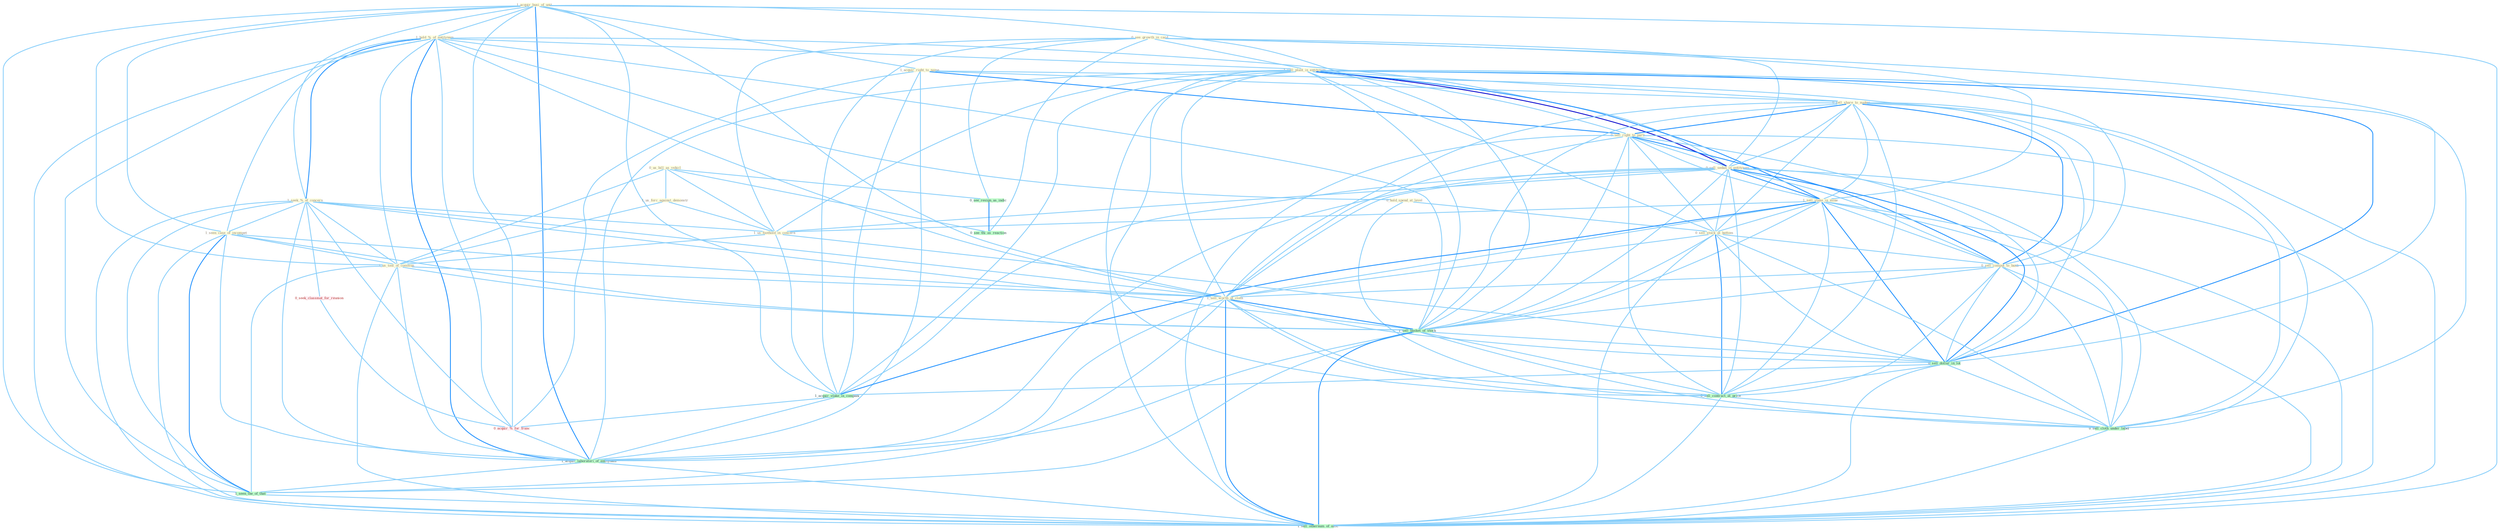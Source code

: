 Graph G{ 
    node
    [shape=polygon,style=filled,width=.5,height=.06,color="#BDFCC9",fixedsize=true,fontsize=4,
    fontcolor="#2f4f4f"];
    {node
    [color="#ffffe0", fontcolor="#8b7d6b"] "1_acquir_busi_of_unit " "0_see_growth_in_card " "0_us_bill_as_vehicl " "1_acquir_right_to_name " "1_hold_%_of_entitynam " "1_seek_%_of_concern " "1_us_forc_against_demonstr " "1_sell_plant_in_entitynam " "0_sell_share_to_maker " "0_sell_right_to_parti " "0_hold_spend_at_level " "1_seen_case_of_incompet " "0_sell_sedan_in_entitynam " "1_sell_stake_in_mine " "0_sell_stock_at_bottom " "1_us_foothold_in_concern " "1_us_tool_of_commun " "0_sell_comput_to_bank " "1_sell_worth_of_cloth "}
{node [color="#fff0f5", fontcolor="#b22222"] "0_seek_classmat_for_reunion " "0_acquir_%_for_franc "}
edge [color="#B0E2FF"];

	"1_acquir_busi_of_unit " -- "1_acquir_right_to_name " [w="1", color="#87cefa" ];
	"1_acquir_busi_of_unit " -- "1_hold_%_of_entitynam " [w="1", color="#87cefa" ];
	"1_acquir_busi_of_unit " -- "1_seek_%_of_concern " [w="1", color="#87cefa" ];
	"1_acquir_busi_of_unit " -- "1_seen_case_of_incompet " [w="1", color="#87cefa" ];
	"1_acquir_busi_of_unit " -- "1_us_tool_of_commun " [w="1", color="#87cefa" ];
	"1_acquir_busi_of_unit " -- "1_sell_worth_of_cloth " [w="1", color="#87cefa" ];
	"1_acquir_busi_of_unit " -- "1_sell_basket_of_stock " [w="1", color="#87cefa" ];
	"1_acquir_busi_of_unit " -- "1_acquir_stake_in_compani " [w="1", color="#87cefa" ];
	"1_acquir_busi_of_unit " -- "0_acquir_%_for_franc " [w="1", color="#87cefa" ];
	"1_acquir_busi_of_unit " -- "1_acquir_laboratori_of_entitynam " [w="2", color="#1e90ff" , len=0.8];
	"1_acquir_busi_of_unit " -- "1_seen_the_of_that " [w="1", color="#87cefa" ];
	"1_acquir_busi_of_unit " -- "1_sell_othernum_of_offic " [w="1", color="#87cefa" ];
	"0_see_growth_in_card " -- "1_sell_plant_in_entitynam " [w="1", color="#87cefa" ];
	"0_see_growth_in_card " -- "0_sell_sedan_in_entitynam " [w="1", color="#87cefa" ];
	"0_see_growth_in_card " -- "1_sell_stake_in_mine " [w="1", color="#87cefa" ];
	"0_see_growth_in_card " -- "1_us_foothold_in_concern " [w="1", color="#87cefa" ];
	"0_see_growth_in_card " -- "0_sell_dollar_in_lot " [w="1", color="#87cefa" ];
	"0_see_growth_in_card " -- "0_see_resign_as_indic " [w="1", color="#87cefa" ];
	"0_see_growth_in_card " -- "1_acquir_stake_in_compani " [w="1", color="#87cefa" ];
	"0_see_growth_in_card " -- "0_see_thi_as_reaction " [w="1", color="#87cefa" ];
	"0_us_bill_as_vehicl " -- "1_us_forc_against_demonstr " [w="1", color="#87cefa" ];
	"0_us_bill_as_vehicl " -- "1_us_foothold_in_concern " [w="1", color="#87cefa" ];
	"0_us_bill_as_vehicl " -- "1_us_tool_of_commun " [w="1", color="#87cefa" ];
	"0_us_bill_as_vehicl " -- "0_see_resign_as_indic " [w="1", color="#87cefa" ];
	"0_us_bill_as_vehicl " -- "0_see_thi_as_reaction " [w="1", color="#87cefa" ];
	"1_acquir_right_to_name " -- "0_sell_share_to_maker " [w="1", color="#87cefa" ];
	"1_acquir_right_to_name " -- "0_sell_right_to_parti " [w="2", color="#1e90ff" , len=0.8];
	"1_acquir_right_to_name " -- "0_sell_comput_to_bank " [w="1", color="#87cefa" ];
	"1_acquir_right_to_name " -- "1_acquir_stake_in_compani " [w="1", color="#87cefa" ];
	"1_acquir_right_to_name " -- "0_acquir_%_for_franc " [w="1", color="#87cefa" ];
	"1_acquir_right_to_name " -- "1_acquir_laboratori_of_entitynam " [w="1", color="#87cefa" ];
	"1_hold_%_of_entitynam " -- "1_seek_%_of_concern " [w="2", color="#1e90ff" , len=0.8];
	"1_hold_%_of_entitynam " -- "1_sell_plant_in_entitynam " [w="1", color="#87cefa" ];
	"1_hold_%_of_entitynam " -- "0_hold_spend_at_level " [w="1", color="#87cefa" ];
	"1_hold_%_of_entitynam " -- "1_seen_case_of_incompet " [w="1", color="#87cefa" ];
	"1_hold_%_of_entitynam " -- "0_sell_sedan_in_entitynam " [w="1", color="#87cefa" ];
	"1_hold_%_of_entitynam " -- "1_us_tool_of_commun " [w="1", color="#87cefa" ];
	"1_hold_%_of_entitynam " -- "1_sell_worth_of_cloth " [w="1", color="#87cefa" ];
	"1_hold_%_of_entitynam " -- "1_sell_basket_of_stock " [w="1", color="#87cefa" ];
	"1_hold_%_of_entitynam " -- "0_acquir_%_for_franc " [w="1", color="#87cefa" ];
	"1_hold_%_of_entitynam " -- "1_acquir_laboratori_of_entitynam " [w="2", color="#1e90ff" , len=0.8];
	"1_hold_%_of_entitynam " -- "1_seen_the_of_that " [w="1", color="#87cefa" ];
	"1_hold_%_of_entitynam " -- "1_sell_othernum_of_offic " [w="1", color="#87cefa" ];
	"1_seek_%_of_concern " -- "1_seen_case_of_incompet " [w="1", color="#87cefa" ];
	"1_seek_%_of_concern " -- "1_us_foothold_in_concern " [w="1", color="#87cefa" ];
	"1_seek_%_of_concern " -- "1_us_tool_of_commun " [w="1", color="#87cefa" ];
	"1_seek_%_of_concern " -- "1_sell_worth_of_cloth " [w="1", color="#87cefa" ];
	"1_seek_%_of_concern " -- "0_seek_classmat_for_reunion " [w="1", color="#87cefa" ];
	"1_seek_%_of_concern " -- "1_sell_basket_of_stock " [w="1", color="#87cefa" ];
	"1_seek_%_of_concern " -- "0_acquir_%_for_franc " [w="1", color="#87cefa" ];
	"1_seek_%_of_concern " -- "1_acquir_laboratori_of_entitynam " [w="1", color="#87cefa" ];
	"1_seek_%_of_concern " -- "1_seen_the_of_that " [w="1", color="#87cefa" ];
	"1_seek_%_of_concern " -- "1_sell_othernum_of_offic " [w="1", color="#87cefa" ];
	"1_us_forc_against_demonstr " -- "1_us_foothold_in_concern " [w="1", color="#87cefa" ];
	"1_us_forc_against_demonstr " -- "1_us_tool_of_commun " [w="1", color="#87cefa" ];
	"1_sell_plant_in_entitynam " -- "0_sell_share_to_maker " [w="1", color="#87cefa" ];
	"1_sell_plant_in_entitynam " -- "0_sell_right_to_parti " [w="1", color="#87cefa" ];
	"1_sell_plant_in_entitynam " -- "0_sell_sedan_in_entitynam " [w="3", color="#0000cd" , len=0.6];
	"1_sell_plant_in_entitynam " -- "1_sell_stake_in_mine " [w="2", color="#1e90ff" , len=0.8];
	"1_sell_plant_in_entitynam " -- "0_sell_stock_at_bottom " [w="1", color="#87cefa" ];
	"1_sell_plant_in_entitynam " -- "1_us_foothold_in_concern " [w="1", color="#87cefa" ];
	"1_sell_plant_in_entitynam " -- "0_sell_comput_to_bank " [w="1", color="#87cefa" ];
	"1_sell_plant_in_entitynam " -- "1_sell_worth_of_cloth " [w="1", color="#87cefa" ];
	"1_sell_plant_in_entitynam " -- "1_sell_basket_of_stock " [w="1", color="#87cefa" ];
	"1_sell_plant_in_entitynam " -- "0_sell_dollar_in_lot " [w="2", color="#1e90ff" , len=0.8];
	"1_sell_plant_in_entitynam " -- "1_acquir_stake_in_compani " [w="1", color="#87cefa" ];
	"1_sell_plant_in_entitynam " -- "0_sell_contract_at_price " [w="1", color="#87cefa" ];
	"1_sell_plant_in_entitynam " -- "1_acquir_laboratori_of_entitynam " [w="1", color="#87cefa" ];
	"1_sell_plant_in_entitynam " -- "0_sell_cloth_under_label " [w="1", color="#87cefa" ];
	"1_sell_plant_in_entitynam " -- "1_sell_othernum_of_offic " [w="1", color="#87cefa" ];
	"0_sell_share_to_maker " -- "0_sell_right_to_parti " [w="2", color="#1e90ff" , len=0.8];
	"0_sell_share_to_maker " -- "0_sell_sedan_in_entitynam " [w="1", color="#87cefa" ];
	"0_sell_share_to_maker " -- "1_sell_stake_in_mine " [w="1", color="#87cefa" ];
	"0_sell_share_to_maker " -- "0_sell_stock_at_bottom " [w="1", color="#87cefa" ];
	"0_sell_share_to_maker " -- "0_sell_comput_to_bank " [w="2", color="#1e90ff" , len=0.8];
	"0_sell_share_to_maker " -- "1_sell_worth_of_cloth " [w="1", color="#87cefa" ];
	"0_sell_share_to_maker " -- "1_sell_basket_of_stock " [w="1", color="#87cefa" ];
	"0_sell_share_to_maker " -- "0_sell_dollar_in_lot " [w="1", color="#87cefa" ];
	"0_sell_share_to_maker " -- "0_sell_contract_at_price " [w="1", color="#87cefa" ];
	"0_sell_share_to_maker " -- "0_sell_cloth_under_label " [w="1", color="#87cefa" ];
	"0_sell_share_to_maker " -- "1_sell_othernum_of_offic " [w="1", color="#87cefa" ];
	"0_sell_right_to_parti " -- "0_sell_sedan_in_entitynam " [w="1", color="#87cefa" ];
	"0_sell_right_to_parti " -- "1_sell_stake_in_mine " [w="1", color="#87cefa" ];
	"0_sell_right_to_parti " -- "0_sell_stock_at_bottom " [w="1", color="#87cefa" ];
	"0_sell_right_to_parti " -- "0_sell_comput_to_bank " [w="2", color="#1e90ff" , len=0.8];
	"0_sell_right_to_parti " -- "1_sell_worth_of_cloth " [w="1", color="#87cefa" ];
	"0_sell_right_to_parti " -- "1_sell_basket_of_stock " [w="1", color="#87cefa" ];
	"0_sell_right_to_parti " -- "0_sell_dollar_in_lot " [w="1", color="#87cefa" ];
	"0_sell_right_to_parti " -- "0_sell_contract_at_price " [w="1", color="#87cefa" ];
	"0_sell_right_to_parti " -- "0_sell_cloth_under_label " [w="1", color="#87cefa" ];
	"0_sell_right_to_parti " -- "1_sell_othernum_of_offic " [w="1", color="#87cefa" ];
	"0_hold_spend_at_level " -- "0_sell_stock_at_bottom " [w="1", color="#87cefa" ];
	"0_hold_spend_at_level " -- "0_sell_contract_at_price " [w="1", color="#87cefa" ];
	"1_seen_case_of_incompet " -- "1_us_tool_of_commun " [w="1", color="#87cefa" ];
	"1_seen_case_of_incompet " -- "1_sell_worth_of_cloth " [w="1", color="#87cefa" ];
	"1_seen_case_of_incompet " -- "1_sell_basket_of_stock " [w="1", color="#87cefa" ];
	"1_seen_case_of_incompet " -- "1_acquir_laboratori_of_entitynam " [w="1", color="#87cefa" ];
	"1_seen_case_of_incompet " -- "1_seen_the_of_that " [w="2", color="#1e90ff" , len=0.8];
	"1_seen_case_of_incompet " -- "1_sell_othernum_of_offic " [w="1", color="#87cefa" ];
	"0_sell_sedan_in_entitynam " -- "1_sell_stake_in_mine " [w="2", color="#1e90ff" , len=0.8];
	"0_sell_sedan_in_entitynam " -- "0_sell_stock_at_bottom " [w="1", color="#87cefa" ];
	"0_sell_sedan_in_entitynam " -- "1_us_foothold_in_concern " [w="1", color="#87cefa" ];
	"0_sell_sedan_in_entitynam " -- "0_sell_comput_to_bank " [w="1", color="#87cefa" ];
	"0_sell_sedan_in_entitynam " -- "1_sell_worth_of_cloth " [w="1", color="#87cefa" ];
	"0_sell_sedan_in_entitynam " -- "1_sell_basket_of_stock " [w="1", color="#87cefa" ];
	"0_sell_sedan_in_entitynam " -- "0_sell_dollar_in_lot " [w="2", color="#1e90ff" , len=0.8];
	"0_sell_sedan_in_entitynam " -- "1_acquir_stake_in_compani " [w="1", color="#87cefa" ];
	"0_sell_sedan_in_entitynam " -- "0_sell_contract_at_price " [w="1", color="#87cefa" ];
	"0_sell_sedan_in_entitynam " -- "1_acquir_laboratori_of_entitynam " [w="1", color="#87cefa" ];
	"0_sell_sedan_in_entitynam " -- "0_sell_cloth_under_label " [w="1", color="#87cefa" ];
	"0_sell_sedan_in_entitynam " -- "1_sell_othernum_of_offic " [w="1", color="#87cefa" ];
	"1_sell_stake_in_mine " -- "0_sell_stock_at_bottom " [w="1", color="#87cefa" ];
	"1_sell_stake_in_mine " -- "1_us_foothold_in_concern " [w="1", color="#87cefa" ];
	"1_sell_stake_in_mine " -- "0_sell_comput_to_bank " [w="1", color="#87cefa" ];
	"1_sell_stake_in_mine " -- "1_sell_worth_of_cloth " [w="1", color="#87cefa" ];
	"1_sell_stake_in_mine " -- "1_sell_basket_of_stock " [w="1", color="#87cefa" ];
	"1_sell_stake_in_mine " -- "0_sell_dollar_in_lot " [w="2", color="#1e90ff" , len=0.8];
	"1_sell_stake_in_mine " -- "1_acquir_stake_in_compani " [w="2", color="#1e90ff" , len=0.8];
	"1_sell_stake_in_mine " -- "0_sell_contract_at_price " [w="1", color="#87cefa" ];
	"1_sell_stake_in_mine " -- "0_sell_cloth_under_label " [w="1", color="#87cefa" ];
	"1_sell_stake_in_mine " -- "1_sell_othernum_of_offic " [w="1", color="#87cefa" ];
	"0_sell_stock_at_bottom " -- "0_sell_comput_to_bank " [w="1", color="#87cefa" ];
	"0_sell_stock_at_bottom " -- "1_sell_worth_of_cloth " [w="1", color="#87cefa" ];
	"0_sell_stock_at_bottom " -- "1_sell_basket_of_stock " [w="1", color="#87cefa" ];
	"0_sell_stock_at_bottom " -- "0_sell_dollar_in_lot " [w="1", color="#87cefa" ];
	"0_sell_stock_at_bottom " -- "0_sell_contract_at_price " [w="2", color="#1e90ff" , len=0.8];
	"0_sell_stock_at_bottom " -- "0_sell_cloth_under_label " [w="1", color="#87cefa" ];
	"0_sell_stock_at_bottom " -- "1_sell_othernum_of_offic " [w="1", color="#87cefa" ];
	"1_us_foothold_in_concern " -- "1_us_tool_of_commun " [w="1", color="#87cefa" ];
	"1_us_foothold_in_concern " -- "0_sell_dollar_in_lot " [w="1", color="#87cefa" ];
	"1_us_foothold_in_concern " -- "1_acquir_stake_in_compani " [w="1", color="#87cefa" ];
	"1_us_tool_of_commun " -- "1_sell_worth_of_cloth " [w="1", color="#87cefa" ];
	"1_us_tool_of_commun " -- "1_sell_basket_of_stock " [w="1", color="#87cefa" ];
	"1_us_tool_of_commun " -- "1_acquir_laboratori_of_entitynam " [w="1", color="#87cefa" ];
	"1_us_tool_of_commun " -- "1_seen_the_of_that " [w="1", color="#87cefa" ];
	"1_us_tool_of_commun " -- "1_sell_othernum_of_offic " [w="1", color="#87cefa" ];
	"0_sell_comput_to_bank " -- "1_sell_worth_of_cloth " [w="1", color="#87cefa" ];
	"0_sell_comput_to_bank " -- "1_sell_basket_of_stock " [w="1", color="#87cefa" ];
	"0_sell_comput_to_bank " -- "0_sell_dollar_in_lot " [w="1", color="#87cefa" ];
	"0_sell_comput_to_bank " -- "0_sell_contract_at_price " [w="1", color="#87cefa" ];
	"0_sell_comput_to_bank " -- "0_sell_cloth_under_label " [w="1", color="#87cefa" ];
	"0_sell_comput_to_bank " -- "1_sell_othernum_of_offic " [w="1", color="#87cefa" ];
	"1_sell_worth_of_cloth " -- "1_sell_basket_of_stock " [w="2", color="#1e90ff" , len=0.8];
	"1_sell_worth_of_cloth " -- "0_sell_dollar_in_lot " [w="1", color="#87cefa" ];
	"1_sell_worth_of_cloth " -- "0_sell_contract_at_price " [w="1", color="#87cefa" ];
	"1_sell_worth_of_cloth " -- "1_acquir_laboratori_of_entitynam " [w="1", color="#87cefa" ];
	"1_sell_worth_of_cloth " -- "0_sell_cloth_under_label " [w="1", color="#87cefa" ];
	"1_sell_worth_of_cloth " -- "1_seen_the_of_that " [w="1", color="#87cefa" ];
	"1_sell_worth_of_cloth " -- "1_sell_othernum_of_offic " [w="2", color="#1e90ff" , len=0.8];
	"0_seek_classmat_for_reunion " -- "0_acquir_%_for_franc " [w="1", color="#87cefa" ];
	"1_sell_basket_of_stock " -- "0_sell_dollar_in_lot " [w="1", color="#87cefa" ];
	"1_sell_basket_of_stock " -- "0_sell_contract_at_price " [w="1", color="#87cefa" ];
	"1_sell_basket_of_stock " -- "1_acquir_laboratori_of_entitynam " [w="1", color="#87cefa" ];
	"1_sell_basket_of_stock " -- "0_sell_cloth_under_label " [w="1", color="#87cefa" ];
	"1_sell_basket_of_stock " -- "1_seen_the_of_that " [w="1", color="#87cefa" ];
	"1_sell_basket_of_stock " -- "1_sell_othernum_of_offic " [w="2", color="#1e90ff" , len=0.8];
	"0_sell_dollar_in_lot " -- "1_acquir_stake_in_compani " [w="1", color="#87cefa" ];
	"0_sell_dollar_in_lot " -- "0_sell_contract_at_price " [w="1", color="#87cefa" ];
	"0_sell_dollar_in_lot " -- "0_sell_cloth_under_label " [w="1", color="#87cefa" ];
	"0_sell_dollar_in_lot " -- "1_sell_othernum_of_offic " [w="1", color="#87cefa" ];
	"0_see_resign_as_indic " -- "0_see_thi_as_reaction " [w="2", color="#1e90ff" , len=0.8];
	"1_acquir_stake_in_compani " -- "0_acquir_%_for_franc " [w="1", color="#87cefa" ];
	"1_acquir_stake_in_compani " -- "1_acquir_laboratori_of_entitynam " [w="1", color="#87cefa" ];
	"0_acquir_%_for_franc " -- "1_acquir_laboratori_of_entitynam " [w="1", color="#87cefa" ];
	"0_sell_contract_at_price " -- "0_sell_cloth_under_label " [w="1", color="#87cefa" ];
	"0_sell_contract_at_price " -- "1_sell_othernum_of_offic " [w="1", color="#87cefa" ];
	"1_acquir_laboratori_of_entitynam " -- "1_seen_the_of_that " [w="1", color="#87cefa" ];
	"1_acquir_laboratori_of_entitynam " -- "1_sell_othernum_of_offic " [w="1", color="#87cefa" ];
	"0_sell_cloth_under_label " -- "1_sell_othernum_of_offic " [w="1", color="#87cefa" ];
	"1_seen_the_of_that " -- "1_sell_othernum_of_offic " [w="1", color="#87cefa" ];
}